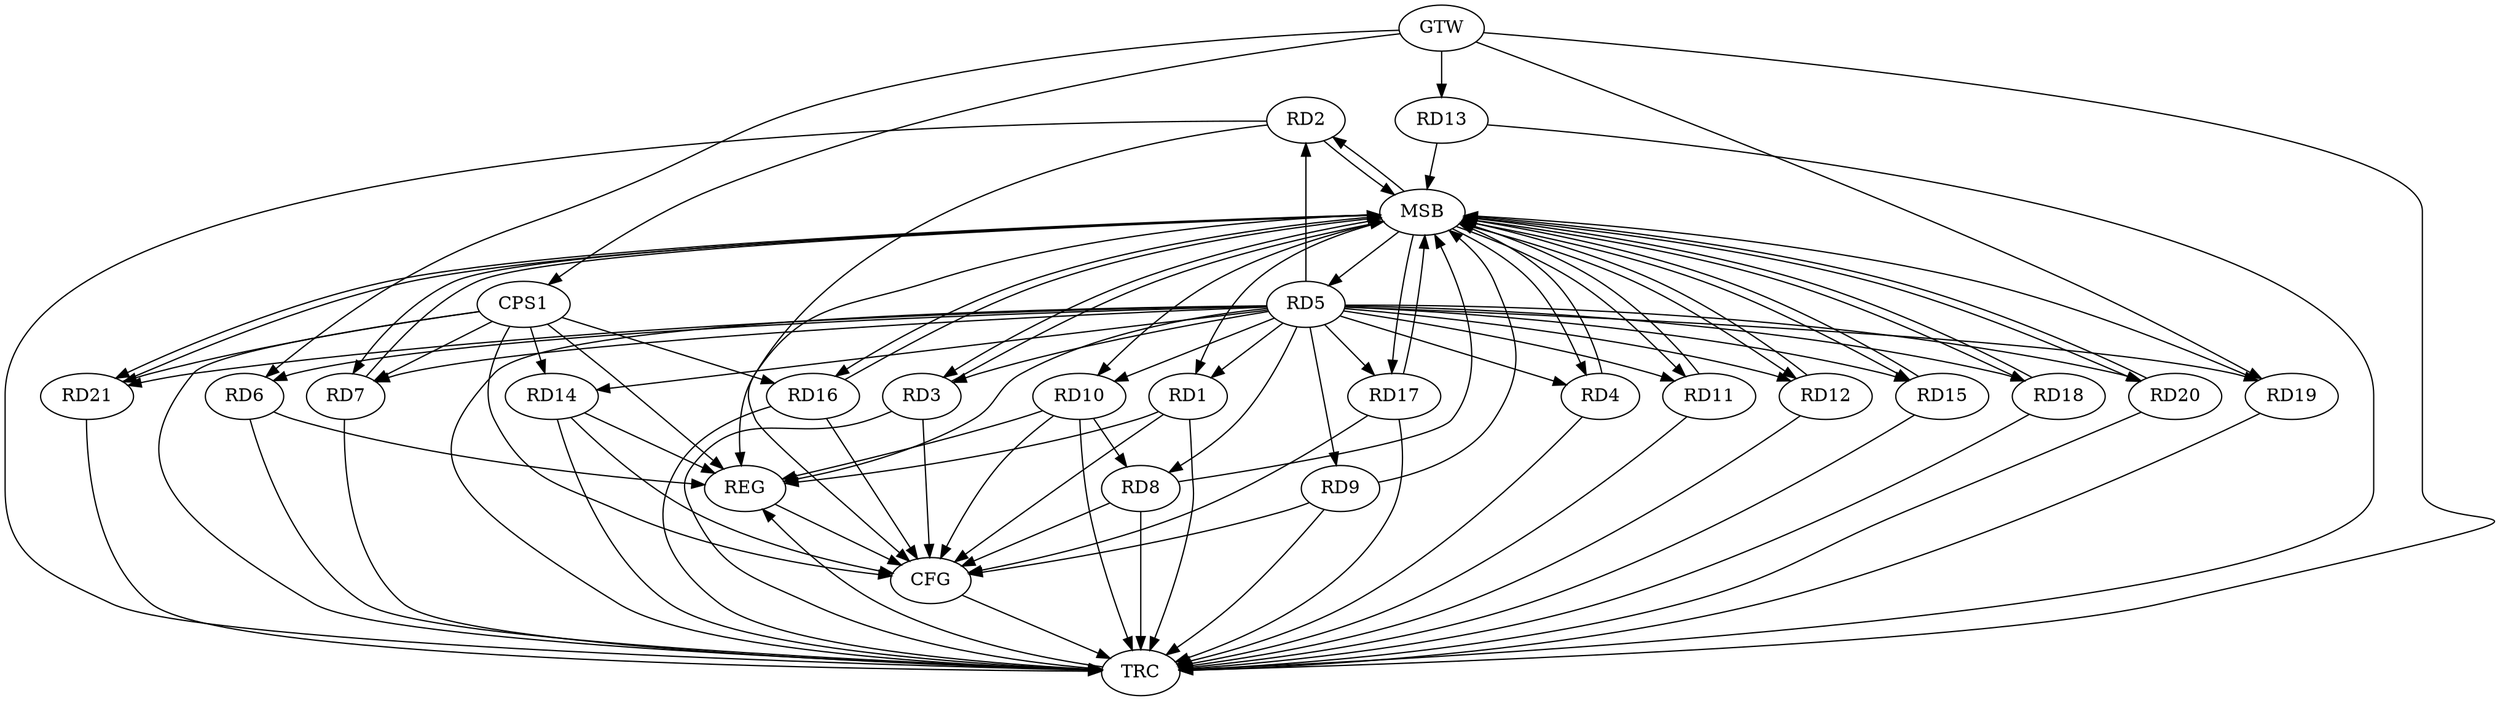 strict digraph G {
  RD1 [ label="RD1" ];
  RD2 [ label="RD2" ];
  RD3 [ label="RD3" ];
  RD4 [ label="RD4" ];
  RD5 [ label="RD5" ];
  RD6 [ label="RD6" ];
  RD7 [ label="RD7" ];
  RD8 [ label="RD8" ];
  RD9 [ label="RD9" ];
  RD10 [ label="RD10" ];
  RD11 [ label="RD11" ];
  RD12 [ label="RD12" ];
  RD13 [ label="RD13" ];
  RD14 [ label="RD14" ];
  RD15 [ label="RD15" ];
  RD16 [ label="RD16" ];
  RD17 [ label="RD17" ];
  RD18 [ label="RD18" ];
  RD19 [ label="RD19" ];
  RD20 [ label="RD20" ];
  RD21 [ label="RD21" ];
  CPS1 [ label="CPS1" ];
  GTW [ label="GTW" ];
  REG [ label="REG" ];
  MSB [ label="MSB" ];
  CFG [ label="CFG" ];
  TRC [ label="TRC" ];
  RD5 -> RD8;
  RD5 -> RD12;
  RD5 -> RD15;
  RD10 -> RD8;
  CPS1 -> RD7;
  CPS1 -> RD21;
  CPS1 -> RD16;
  CPS1 -> RD14;
  GTW -> RD6;
  GTW -> RD13;
  GTW -> RD19;
  GTW -> CPS1;
  RD1 -> REG;
  RD5 -> REG;
  RD6 -> REG;
  RD10 -> REG;
  RD14 -> REG;
  CPS1 -> REG;
  RD2 -> MSB;
  MSB -> RD3;
  MSB -> RD5;
  MSB -> REG;
  RD3 -> MSB;
  MSB -> RD16;
  RD4 -> MSB;
  MSB -> RD10;
  RD7 -> MSB;
  RD8 -> MSB;
  RD9 -> MSB;
  MSB -> RD17;
  RD11 -> MSB;
  MSB -> RD4;
  MSB -> RD20;
  RD12 -> MSB;
  MSB -> RD15;
  RD13 -> MSB;
  MSB -> RD18;
  MSB -> RD21;
  RD15 -> MSB;
  RD16 -> MSB;
  MSB -> RD7;
  RD17 -> MSB;
  MSB -> RD1;
  MSB -> RD2;
  MSB -> RD12;
  RD18 -> MSB;
  MSB -> RD11;
  RD19 -> MSB;
  RD20 -> MSB;
  RD21 -> MSB;
  RD3 -> CFG;
  RD14 -> CFG;
  RD1 -> CFG;
  RD17 -> CFG;
  RD2 -> CFG;
  RD9 -> CFG;
  RD16 -> CFG;
  RD10 -> CFG;
  CPS1 -> CFG;
  RD8 -> CFG;
  REG -> CFG;
  RD1 -> TRC;
  RD2 -> TRC;
  RD3 -> TRC;
  RD4 -> TRC;
  RD5 -> TRC;
  RD6 -> TRC;
  RD7 -> TRC;
  RD8 -> TRC;
  RD9 -> TRC;
  RD10 -> TRC;
  RD11 -> TRC;
  RD12 -> TRC;
  RD13 -> TRC;
  RD14 -> TRC;
  RD15 -> TRC;
  RD16 -> TRC;
  RD17 -> TRC;
  RD18 -> TRC;
  RD19 -> TRC;
  RD20 -> TRC;
  RD21 -> TRC;
  CPS1 -> TRC;
  GTW -> TRC;
  CFG -> TRC;
  TRC -> REG;
  RD5 -> RD20;
  RD5 -> RD21;
  RD5 -> RD3;
  RD5 -> RD10;
  RD5 -> RD19;
  RD5 -> RD14;
  RD5 -> RD9;
  RD5 -> RD2;
  RD5 -> RD1;
  RD5 -> RD7;
  RD5 -> RD6;
  RD5 -> RD4;
  RD5 -> RD17;
  RD5 -> RD11;
  RD5 -> RD18;
}
